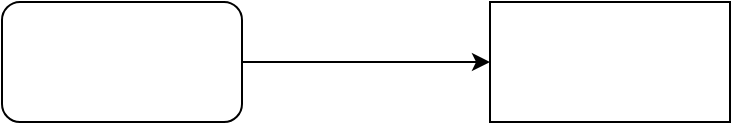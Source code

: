 <mxfile version="15.9.6" type="github">
  <diagram id="4dNnv5Rl3LpiqDEFxssn" name="Page-1">
    <mxGraphModel dx="782" dy="514" grid="1" gridSize="10" guides="1" tooltips="1" connect="1" arrows="1" fold="1" page="1" pageScale="1" pageWidth="827" pageHeight="1169" math="0" shadow="0">
      <root>
        <mxCell id="0" />
        <mxCell id="1" parent="0" />
        <mxCell id="tLI-CtgK9Um8c3RN3cBZ-3" style="edgeStyle=orthogonalEdgeStyle;rounded=0;orthogonalLoop=1;jettySize=auto;html=1;" edge="1" parent="1" source="tLI-CtgK9Um8c3RN3cBZ-1" target="tLI-CtgK9Um8c3RN3cBZ-2">
          <mxGeometry relative="1" as="geometry" />
        </mxCell>
        <mxCell id="tLI-CtgK9Um8c3RN3cBZ-1" value="" style="rounded=1;whiteSpace=wrap;html=1;" vertex="1" parent="1">
          <mxGeometry x="110" y="210" width="120" height="60" as="geometry" />
        </mxCell>
        <mxCell id="tLI-CtgK9Um8c3RN3cBZ-2" value="" style="rounded=0;whiteSpace=wrap;html=1;" vertex="1" parent="1">
          <mxGeometry x="354" y="210" width="120" height="60" as="geometry" />
        </mxCell>
      </root>
    </mxGraphModel>
  </diagram>
</mxfile>
